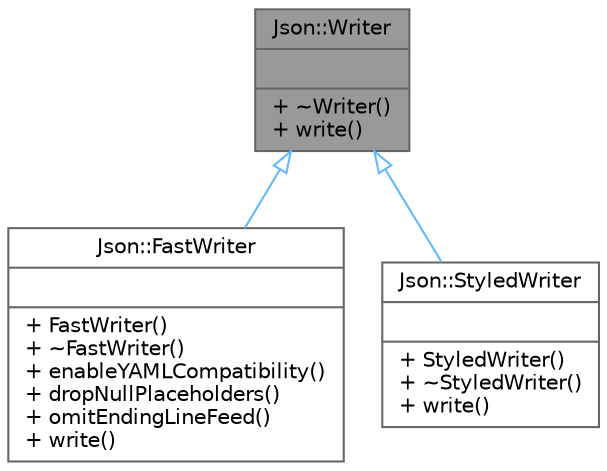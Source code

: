 digraph "Json::Writer"
{
 // LATEX_PDF_SIZE
  bgcolor="transparent";
  edge [fontname=Helvetica,fontsize=10,labelfontname=Helvetica,labelfontsize=10];
  node [fontname=Helvetica,fontsize=10,shape=box,height=0.2,width=0.4];
  Node1 [shape=record,label="{Json::Writer\n||+ ~Writer()\l+ write()\l}",height=0.2,width=0.4,color="gray40", fillcolor="grey60", style="filled", fontcolor="black",tooltip="Abstract class for writers."];
  Node1 -> Node2 [dir="back",color="steelblue1",style="solid",arrowtail="onormal"];
  Node2 [shape=record,label="{Json::FastWriter\n||+ FastWriter()\l+ ~FastWriter()\l+ enableYAMLCompatibility()\l+ dropNullPlaceholders()\l+ omitEndingLineFeed()\l+ write()\l}",height=0.2,width=0.4,color="gray40", fillcolor="white", style="filled",URL="$class_json_1_1_fast_writer.html",tooltip="Outputs a Value in JSON format without formatting (not human friendly)."];
  Node1 -> Node3 [dir="back",color="steelblue1",style="solid",arrowtail="onormal"];
  Node3 [shape=record,label="{Json::StyledWriter\n||+ StyledWriter()\l+ ~StyledWriter()\l+ write()\l}",height=0.2,width=0.4,color="gray40", fillcolor="white", style="filled",URL="$class_json_1_1_styled_writer.html",tooltip="Writes a Value in JSON format in a human friendly way."];
}
